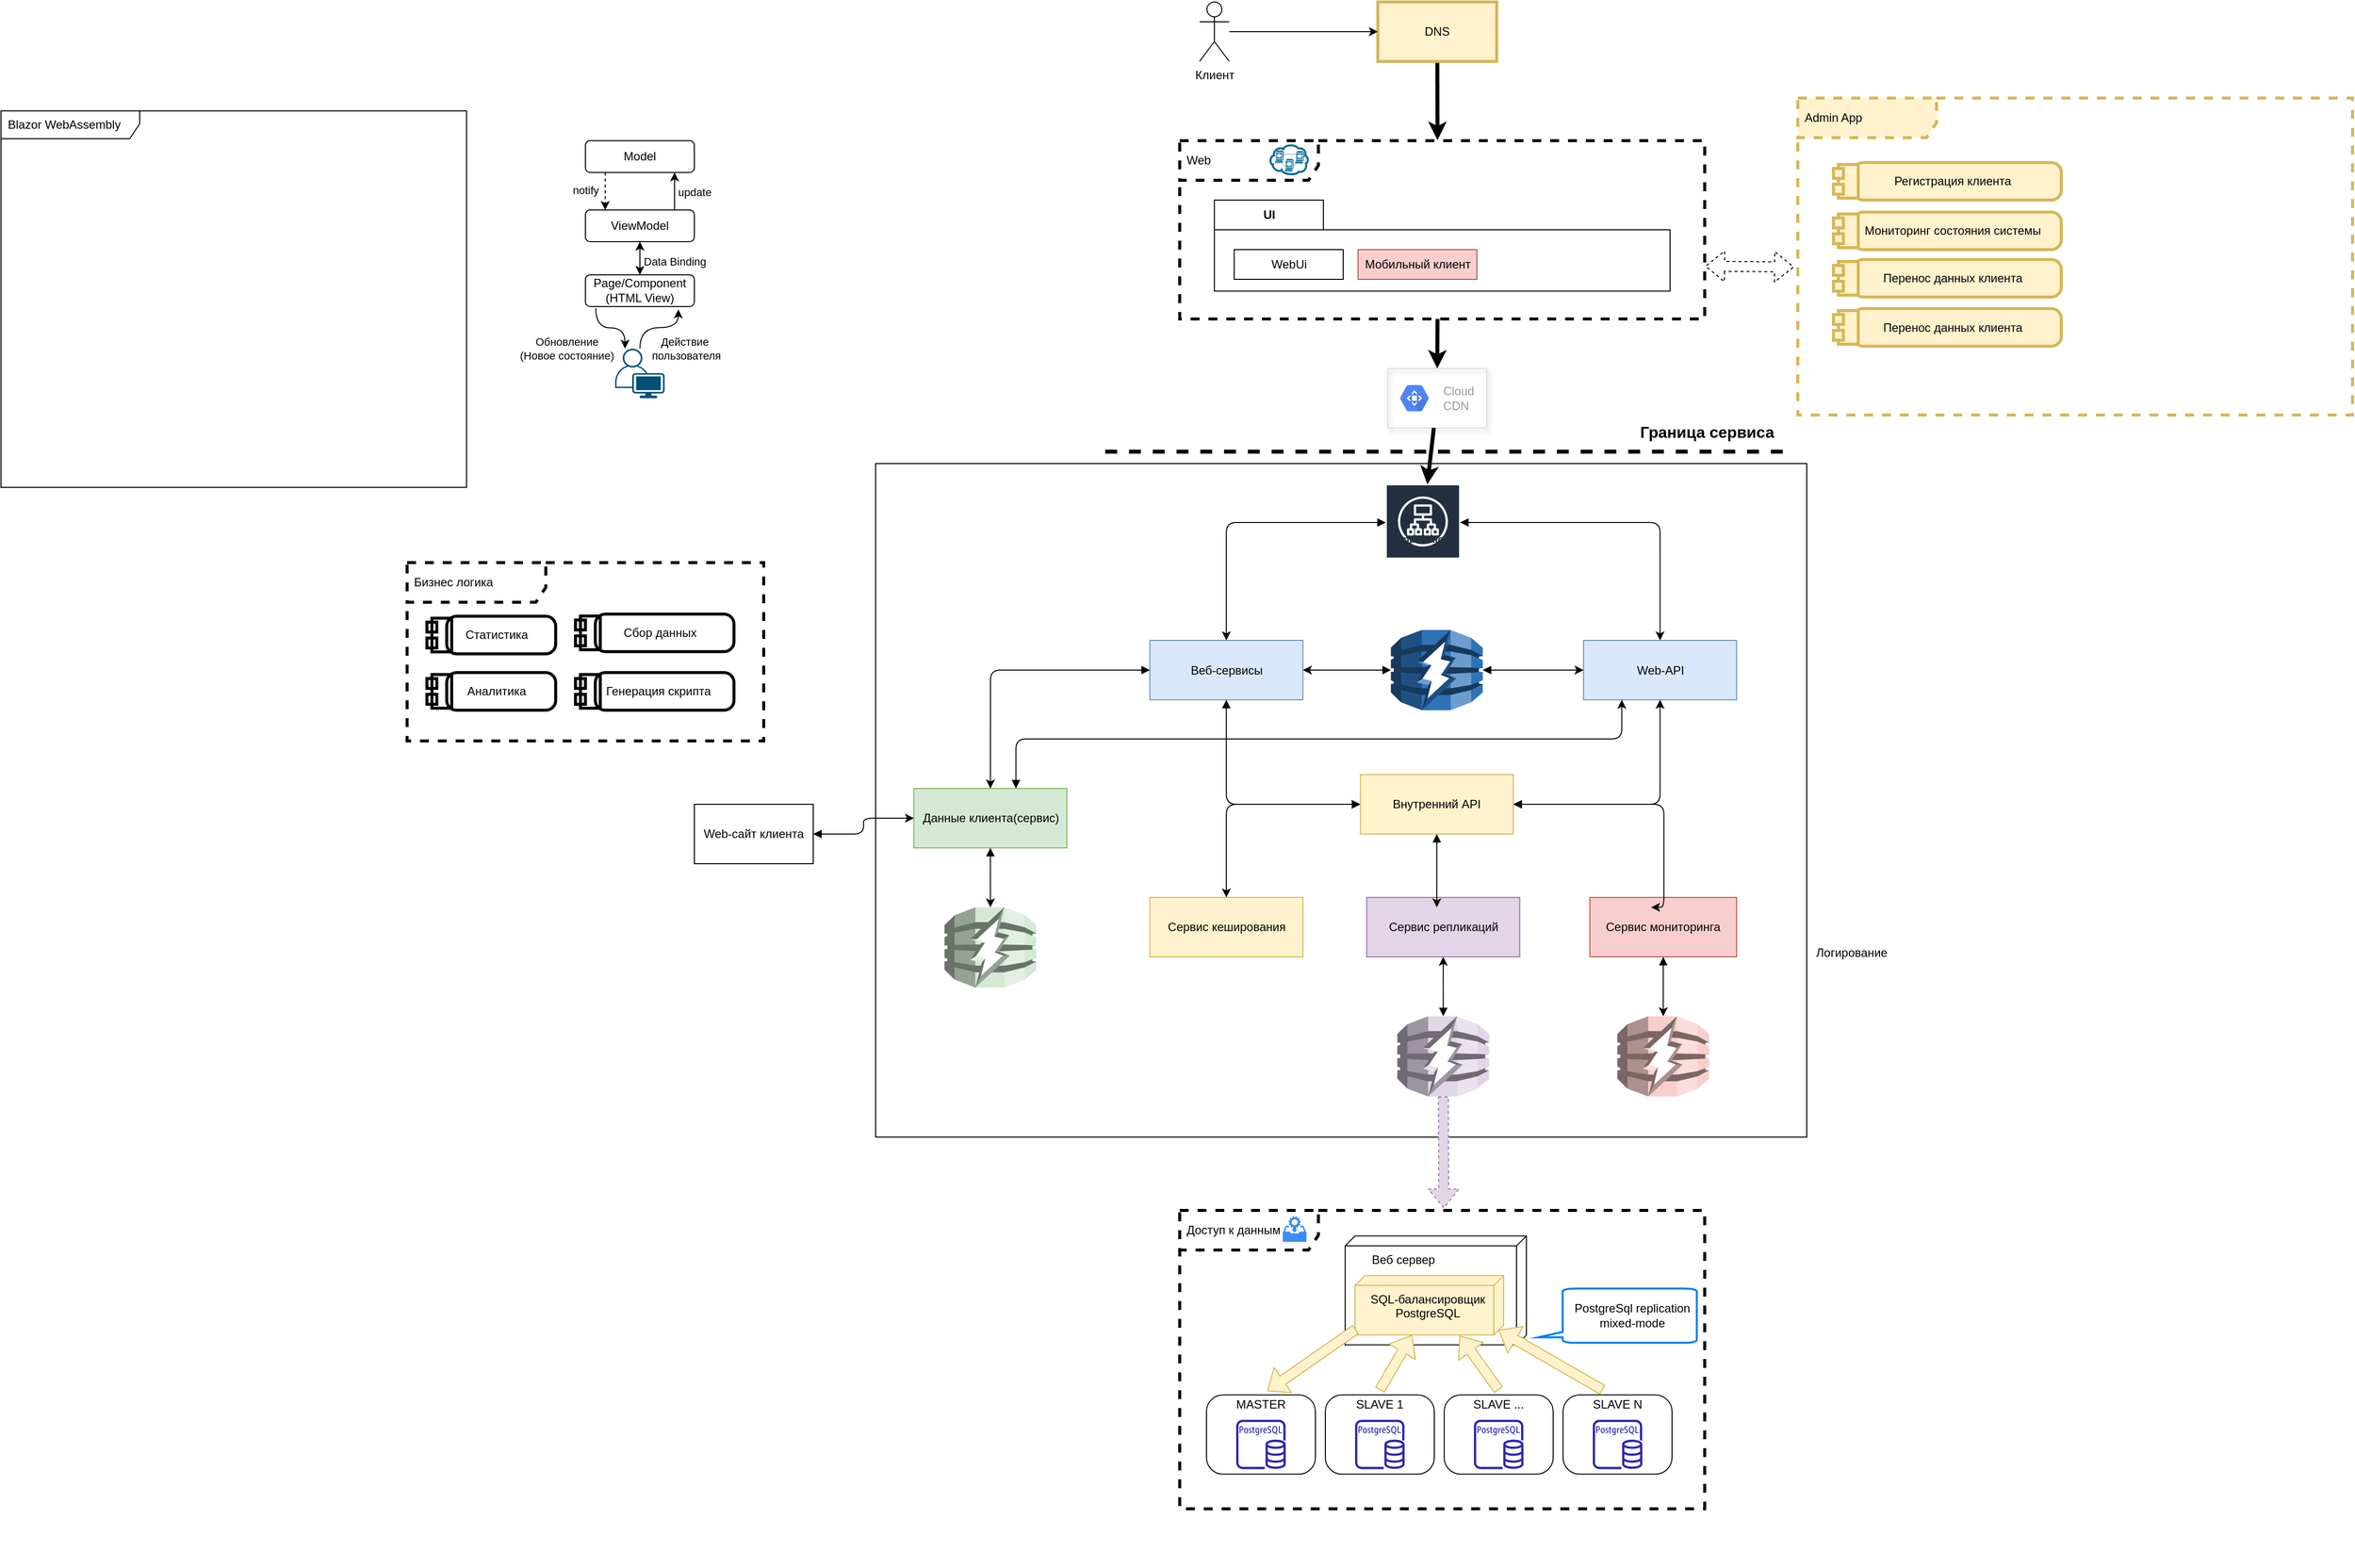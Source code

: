 <mxfile version="16.2.4" type="github">
  <diagram name="Page-1" id="b5b7bab2-c9e2-2cf4-8b2a-24fd1a2a6d21">
    <mxGraphModel dx="3271" dy="1603" grid="1" gridSize="10" guides="1" tooltips="1" connect="1" arrows="1" fold="1" page="1" pageScale="1" pageWidth="827" pageHeight="1169" background="none" math="0" shadow="0">
      <root>
        <mxCell id="0" />
        <mxCell id="1" parent="0" />
        <mxCell id="GngyZiU9fAiQqup7nZZj-29" value="" style="group" parent="1" vertex="1" connectable="0">
          <mxGeometry x="-1550" y="-584" width="530" height="260" as="geometry" />
        </mxCell>
        <mxCell id="X_eCHFwMdrclcqPWtFl_-70" value="" style="group" vertex="1" connectable="0" parent="GngyZiU9fAiQqup7nZZj-29">
          <mxGeometry width="360" height="180" as="geometry" />
        </mxCell>
        <mxCell id="GngyZiU9fAiQqup7nZZj-30" value="Бизнес логика" style="shape=umlFrame;whiteSpace=wrap;html=1;width=140;height=40;boundedLbl=1;verticalAlign=middle;align=left;spacingLeft=5;fillColor=none;dashed=1;strokeWidth=3;" parent="X_eCHFwMdrclcqPWtFl_-70" vertex="1">
          <mxGeometry width="360" height="180" as="geometry" />
        </mxCell>
        <mxCell id="GngyZiU9fAiQqup7nZZj-40" value="Аналитика" style="shape=mxgraph.uml25.actionParams;html=1;align=center;verticalAlign=top;absoluteArcSize=1;arcSize=10;dashed=0;spacingLeft=10;spacingTop=5;strokeWidth=3;fillColor=none;" parent="X_eCHFwMdrclcqPWtFl_-70" vertex="1">
          <mxGeometry x="20" y="111.042" width="130" height="37.917" as="geometry" />
        </mxCell>
        <mxCell id="GngyZiU9fAiQqup7nZZj-41" value="Сбор данных" style="shape=mxgraph.uml25.actionParams;html=1;align=center;verticalAlign=top;absoluteArcSize=1;arcSize=10;dashed=0;spacingLeft=10;spacingTop=5;strokeWidth=3;fillColor=none;" parent="X_eCHFwMdrclcqPWtFl_-70" vertex="1">
          <mxGeometry x="170.0" y="51.997" width="160" height="37.917" as="geometry" />
        </mxCell>
        <mxCell id="GngyZiU9fAiQqup7nZZj-42" value="Генерация скрипта&amp;nbsp;" style="shape=mxgraph.uml25.actionParams;html=1;align=center;verticalAlign=top;absoluteArcSize=1;arcSize=10;dashed=0;spacingLeft=10;spacingTop=5;strokeWidth=3;fillColor=none;" parent="X_eCHFwMdrclcqPWtFl_-70" vertex="1">
          <mxGeometry x="170.0" y="111.042" width="160" height="37.917" as="geometry" />
        </mxCell>
        <mxCell id="GngyZiU9fAiQqup7nZZj-43" value="" style="shape=image;html=1;verticalAlign=top;verticalLabelPosition=bottom;labelBackgroundColor=#ffffff;imageAspect=0;aspect=fixed;image=https://cdn1.iconfinder.com/data/icons/software-engineering-and-video-gaming/512/512_Function_instruction_logic_operation_meeting_Hardware_Engineering_Internet-128.png;strokeWidth=3;fillColor=none;" parent="X_eCHFwMdrclcqPWtFl_-70" vertex="1">
          <mxGeometry x="93.764" y="7" width="28.909" height="28.909" as="geometry" />
        </mxCell>
        <mxCell id="GngyZiU9fAiQqup7nZZj-39" value="Статистика" style="shape=mxgraph.uml25.actionParams;html=1;align=center;verticalAlign=top;absoluteArcSize=1;arcSize=10;dashed=0;spacingLeft=10;spacingTop=5;strokeWidth=3;fillColor=none;" parent="X_eCHFwMdrclcqPWtFl_-70" vertex="1">
          <mxGeometry x="20" y="54.167" width="130" height="37.917" as="geometry" />
        </mxCell>
        <mxCell id="GngyZiU9fAiQqup7nZZj-45" value="" style="group" parent="1" vertex="1" connectable="0">
          <mxGeometry x="-781.5" y="30" width="543" height="400" as="geometry" />
        </mxCell>
        <mxCell id="X_eCHFwMdrclcqPWtFl_-67" value="" style="group" vertex="1" connectable="0" parent="GngyZiU9fAiQqup7nZZj-45">
          <mxGeometry x="11.5" y="40" width="530" height="301.26" as="geometry" />
        </mxCell>
        <mxCell id="GngyZiU9fAiQqup7nZZj-46" value="Доступ к данным" style="shape=umlFrame;whiteSpace=wrap;html=1;width=140;height=40;boundedLbl=1;verticalAlign=middle;align=left;spacingLeft=5;fillColor=none;dashed=1;strokeWidth=3;" parent="X_eCHFwMdrclcqPWtFl_-67" vertex="1">
          <mxGeometry width="530" height="301.26" as="geometry" />
        </mxCell>
        <mxCell id="GngyZiU9fAiQqup7nZZj-52" value="" style="sketch=0;html=1;aspect=fixed;strokeColor=none;shadow=0;align=center;verticalAlign=top;fillColor=#3B8DF1;shape=mxgraph.gcp2.data_access" parent="X_eCHFwMdrclcqPWtFl_-67" vertex="1">
          <mxGeometry x="104" y="5.998" width="24" height="25.8" as="geometry" />
        </mxCell>
        <mxCell id="X_eCHFwMdrclcqPWtFl_-37" value="&amp;nbsp; &amp;nbsp; &amp;nbsp; Веб сервер" style="verticalAlign=top;align=left;shape=cube;size=10;direction=south;fontStyle=0;html=1;boundedLbl=1;spacingLeft=5;fillColor=none;" vertex="1" parent="X_eCHFwMdrclcqPWtFl_-67">
          <mxGeometry x="167" y="25.8" width="183" height="110" as="geometry" />
        </mxCell>
        <mxCell id="X_eCHFwMdrclcqPWtFl_-38" value="SQL-балансировщик&lt;br&gt;PostgreSQL" style="verticalAlign=top;align=center;shape=cube;size=10;direction=south;html=1;boundedLbl=1;spacingLeft=5;fillColor=#fff2cc;strokeColor=#d6b656;" vertex="1" parent="X_eCHFwMdrclcqPWtFl_-37">
          <mxGeometry width="150" height="60" relative="1" as="geometry">
            <mxPoint x="10" y="40" as="offset" />
          </mxGeometry>
        </mxCell>
        <mxCell id="X_eCHFwMdrclcqPWtFl_-43" value="" style="group" vertex="1" connectable="0" parent="X_eCHFwMdrclcqPWtFl_-67">
          <mxGeometry x="27" y="181.26" width="110" height="85" as="geometry" />
        </mxCell>
        <mxCell id="X_eCHFwMdrclcqPWtFl_-40" value="" style="sketch=0;outlineConnect=0;fontColor=#232F3E;gradientColor=none;fillColor=#2E27AD;strokeColor=none;dashed=0;verticalLabelPosition=bottom;verticalAlign=top;align=center;html=1;fontSize=12;fontStyle=0;aspect=fixed;pointerEvents=1;shape=mxgraph.aws4.rds_postgresql_instance;" vertex="1" parent="X_eCHFwMdrclcqPWtFl_-43">
          <mxGeometry x="30" y="30" width="50" height="50" as="geometry" />
        </mxCell>
        <mxCell id="X_eCHFwMdrclcqPWtFl_-41" value="" style="rounded=1;whiteSpace=wrap;html=1;fillColor=none;perimeterSpacing=4;arcSize=21;align=center;" vertex="1" parent="X_eCHFwMdrclcqPWtFl_-43">
          <mxGeometry y="5" width="110" height="80" as="geometry" />
        </mxCell>
        <mxCell id="X_eCHFwMdrclcqPWtFl_-42" value="MASTER" style="text;html=1;strokeColor=none;fillColor=none;align=center;verticalAlign=middle;whiteSpace=wrap;rounded=0;" vertex="1" parent="X_eCHFwMdrclcqPWtFl_-43">
          <mxGeometry x="25" width="60" height="30" as="geometry" />
        </mxCell>
        <mxCell id="X_eCHFwMdrclcqPWtFl_-44" value="" style="group" vertex="1" connectable="0" parent="X_eCHFwMdrclcqPWtFl_-67">
          <mxGeometry x="147" y="181.26" width="110" height="85" as="geometry" />
        </mxCell>
        <mxCell id="X_eCHFwMdrclcqPWtFl_-45" value="" style="sketch=0;outlineConnect=0;fontColor=#232F3E;gradientColor=none;fillColor=#2E27AD;strokeColor=none;dashed=0;verticalLabelPosition=bottom;verticalAlign=top;align=center;html=1;fontSize=12;fontStyle=0;aspect=fixed;pointerEvents=1;shape=mxgraph.aws4.rds_postgresql_instance;" vertex="1" parent="X_eCHFwMdrclcqPWtFl_-44">
          <mxGeometry x="30" y="30" width="50" height="50" as="geometry" />
        </mxCell>
        <mxCell id="X_eCHFwMdrclcqPWtFl_-46" value="" style="rounded=1;whiteSpace=wrap;html=1;fillColor=none;perimeterSpacing=4;arcSize=21;align=center;" vertex="1" parent="X_eCHFwMdrclcqPWtFl_-44">
          <mxGeometry y="5" width="110" height="80" as="geometry" />
        </mxCell>
        <mxCell id="X_eCHFwMdrclcqPWtFl_-47" value="SLAVE 1" style="text;html=1;strokeColor=none;fillColor=none;align=center;verticalAlign=middle;whiteSpace=wrap;rounded=0;" vertex="1" parent="X_eCHFwMdrclcqPWtFl_-44">
          <mxGeometry x="25" width="60" height="30" as="geometry" />
        </mxCell>
        <mxCell id="X_eCHFwMdrclcqPWtFl_-48" value="" style="group" vertex="1" connectable="0" parent="X_eCHFwMdrclcqPWtFl_-67">
          <mxGeometry x="267" y="181.26" width="110" height="85" as="geometry" />
        </mxCell>
        <mxCell id="X_eCHFwMdrclcqPWtFl_-49" value="" style="sketch=0;outlineConnect=0;fontColor=#232F3E;gradientColor=none;fillColor=#2E27AD;strokeColor=none;dashed=0;verticalLabelPosition=bottom;verticalAlign=top;align=center;html=1;fontSize=12;fontStyle=0;aspect=fixed;pointerEvents=1;shape=mxgraph.aws4.rds_postgresql_instance;" vertex="1" parent="X_eCHFwMdrclcqPWtFl_-48">
          <mxGeometry x="30" y="30" width="50" height="50" as="geometry" />
        </mxCell>
        <mxCell id="X_eCHFwMdrclcqPWtFl_-50" value="" style="rounded=1;whiteSpace=wrap;html=1;fillColor=none;perimeterSpacing=4;arcSize=21;align=center;" vertex="1" parent="X_eCHFwMdrclcqPWtFl_-48">
          <mxGeometry y="5" width="110" height="80" as="geometry" />
        </mxCell>
        <mxCell id="X_eCHFwMdrclcqPWtFl_-51" value="SLAVE ..." style="text;html=1;strokeColor=none;fillColor=none;align=center;verticalAlign=middle;whiteSpace=wrap;rounded=0;" vertex="1" parent="X_eCHFwMdrclcqPWtFl_-48">
          <mxGeometry x="25" width="60" height="30" as="geometry" />
        </mxCell>
        <mxCell id="X_eCHFwMdrclcqPWtFl_-52" value="" style="group" vertex="1" connectable="0" parent="X_eCHFwMdrclcqPWtFl_-67">
          <mxGeometry x="387" y="181.26" width="110" height="85" as="geometry" />
        </mxCell>
        <mxCell id="X_eCHFwMdrclcqPWtFl_-53" value="" style="sketch=0;outlineConnect=0;fontColor=#232F3E;gradientColor=none;fillColor=#2E27AD;strokeColor=none;dashed=0;verticalLabelPosition=bottom;verticalAlign=top;align=center;html=1;fontSize=12;fontStyle=0;aspect=fixed;pointerEvents=1;shape=mxgraph.aws4.rds_postgresql_instance;" vertex="1" parent="X_eCHFwMdrclcqPWtFl_-52">
          <mxGeometry x="30" y="30" width="50" height="50" as="geometry" />
        </mxCell>
        <mxCell id="X_eCHFwMdrclcqPWtFl_-54" value="" style="rounded=1;whiteSpace=wrap;html=1;fillColor=none;perimeterSpacing=4;arcSize=21;align=center;" vertex="1" parent="X_eCHFwMdrclcqPWtFl_-52">
          <mxGeometry y="5" width="110" height="80" as="geometry" />
        </mxCell>
        <mxCell id="X_eCHFwMdrclcqPWtFl_-55" value="SLAVE N" style="text;html=1;strokeColor=none;fillColor=none;align=center;verticalAlign=middle;whiteSpace=wrap;rounded=0;" vertex="1" parent="X_eCHFwMdrclcqPWtFl_-52">
          <mxGeometry x="25" width="60" height="30" as="geometry" />
        </mxCell>
        <mxCell id="X_eCHFwMdrclcqPWtFl_-57" value="" style="shape=flexArrow;endArrow=classic;html=1;rounded=1;exitX=0.5;exitY=0;exitDx=0;exitDy=0;fillColor=#fff2cc;strokeColor=#d6b656;" edge="1" parent="X_eCHFwMdrclcqPWtFl_-67" source="X_eCHFwMdrclcqPWtFl_-47" target="X_eCHFwMdrclcqPWtFl_-38">
          <mxGeometry width="50" height="50" relative="1" as="geometry">
            <mxPoint x="177" y="391.26" as="sourcePoint" />
            <mxPoint x="227" y="341.26" as="targetPoint" />
          </mxGeometry>
        </mxCell>
        <mxCell id="X_eCHFwMdrclcqPWtFl_-62" value="" style="shape=flexArrow;endArrow=classic;html=1;rounded=1;entryX=1.011;entryY=0.296;entryDx=0;entryDy=0;entryPerimeter=0;exitX=0.5;exitY=0;exitDx=0;exitDy=0;fillColor=#fff2cc;strokeColor=#d6b656;" edge="1" parent="X_eCHFwMdrclcqPWtFl_-67" source="X_eCHFwMdrclcqPWtFl_-51" target="X_eCHFwMdrclcqPWtFl_-38">
          <mxGeometry width="50" height="50" relative="1" as="geometry">
            <mxPoint x="287" y="201.26" as="sourcePoint" />
            <mxPoint x="337" y="151.26" as="targetPoint" />
          </mxGeometry>
        </mxCell>
        <mxCell id="X_eCHFwMdrclcqPWtFl_-63" value="" style="shape=flexArrow;endArrow=classic;html=1;rounded=1;entryX=0;entryY=0;entryDx=55;entryDy=5;entryPerimeter=0;exitX=0.25;exitY=0;exitDx=0;exitDy=0;fillColor=#fff2cc;strokeColor=#d6b656;" edge="1" parent="X_eCHFwMdrclcqPWtFl_-67" source="X_eCHFwMdrclcqPWtFl_-55" target="X_eCHFwMdrclcqPWtFl_-38">
          <mxGeometry width="50" height="50" relative="1" as="geometry">
            <mxPoint x="387" y="181.26" as="sourcePoint" />
            <mxPoint x="437" y="131.26" as="targetPoint" />
          </mxGeometry>
        </mxCell>
        <mxCell id="X_eCHFwMdrclcqPWtFl_-64" value="" style="shape=flexArrow;endArrow=classic;html=1;rounded=1;entryX=0.603;entryY=0.04;entryDx=0;entryDy=0;entryPerimeter=0;exitX=0.904;exitY=0.995;exitDx=0;exitDy=0;exitPerimeter=0;fillColor=#fff2cc;strokeColor=#d6b656;" edge="1" parent="X_eCHFwMdrclcqPWtFl_-67" source="X_eCHFwMdrclcqPWtFl_-38" target="X_eCHFwMdrclcqPWtFl_-42">
          <mxGeometry width="50" height="50" relative="1" as="geometry">
            <mxPoint x="87" y="151.26" as="sourcePoint" />
            <mxPoint x="137" y="101.26" as="targetPoint" />
          </mxGeometry>
        </mxCell>
        <mxCell id="X_eCHFwMdrclcqPWtFl_-65" value="" style="html=1;verticalLabelPosition=bottom;align=center;labelBackgroundColor=#ffffff;verticalAlign=top;strokeWidth=2;strokeColor=#0080F0;shadow=0;dashed=0;shape=mxgraph.ios7.icons.message;rounded=1;fillColor=none;direction=south;" vertex="1" parent="X_eCHFwMdrclcqPWtFl_-67">
          <mxGeometry x="362" y="78.89" width="160" height="54.75" as="geometry" />
        </mxCell>
        <mxCell id="X_eCHFwMdrclcqPWtFl_-66" value="PostgreSql replication mixed-mode" style="text;html=1;strokeColor=none;fillColor=none;align=center;verticalAlign=middle;whiteSpace=wrap;rounded=0;" vertex="1" parent="X_eCHFwMdrclcqPWtFl_-67">
          <mxGeometry x="392" y="91.27" width="130" height="30" as="geometry" />
        </mxCell>
        <mxCell id="GngyZiU9fAiQqup7nZZj-77" value="Web" style="shape=umlFrame;whiteSpace=wrap;html=1;width=140;height=40;boundedLbl=1;verticalAlign=middle;align=left;spacingLeft=5;fillColor=none;dashed=1;strokeWidth=3;" parent="1" vertex="1">
          <mxGeometry x="-770" y="-1010" width="530" height="180" as="geometry" />
        </mxCell>
        <mxCell id="GngyZiU9fAiQqup7nZZj-78" value="" style="shape=mxgraph.cisco.storage.web_cluster;html=1;pointerEvents=1;dashed=0;fillColor=#036897;strokeColor=#ffffff;strokeWidth=2;verticalLabelPosition=bottom;verticalAlign=top;align=center;outlineConnect=0;" parent="1" vertex="1">
          <mxGeometry x="-680" y="-1006.62" width="40" height="30.63" as="geometry" />
        </mxCell>
        <mxCell id="GngyZiU9fAiQqup7nZZj-79" value="UI" style="shape=folder;fontStyle=1;tabWidth=110;tabHeight=30;tabPosition=left;html=1;boundedLbl=1;labelInHeader=1;container=1;collapsible=0;recursiveResize=0;" parent="1" vertex="1">
          <mxGeometry x="-735" y="-950" width="460" height="91.87" as="geometry" />
        </mxCell>
        <mxCell id="GngyZiU9fAiQqup7nZZj-80" value="WebUi" style="html=1;" parent="GngyZiU9fAiQqup7nZZj-79" vertex="1">
          <mxGeometry width="110" height="30" relative="1" as="geometry">
            <mxPoint x="20" y="50" as="offset" />
          </mxGeometry>
        </mxCell>
        <mxCell id="GngyZiU9fAiQqup7nZZj-81" value="Мобильный клиент" style="html=1;fillColor=#f8cecc;strokeColor=#b85450;" parent="1" vertex="1">
          <mxGeometry x="-590" y="-900" width="120" height="30" as="geometry" />
        </mxCell>
        <mxCell id="GngyZiU9fAiQqup7nZZj-82" style="edgeStyle=none;rounded=0;orthogonalLoop=1;jettySize=auto;html=1;entryX=0.491;entryY=-0.003;entryDx=0;entryDy=0;entryPerimeter=0;strokeWidth=4;" parent="1" source="GngyZiU9fAiQqup7nZZj-83" target="GngyZiU9fAiQqup7nZZj-77" edge="1">
          <mxGeometry relative="1" as="geometry" />
        </mxCell>
        <mxCell id="GngyZiU9fAiQqup7nZZj-83" value="DNS" style="rounded=0;whiteSpace=wrap;html=1;strokeWidth=3;fillColor=#fff2cc;strokeColor=#d6b656;" parent="1" vertex="1">
          <mxGeometry x="-570" y="-1150" width="120" height="60" as="geometry" />
        </mxCell>
        <mxCell id="GngyZiU9fAiQqup7nZZj-85" value="" style="strokeColor=#dddddd;shadow=1;strokeWidth=1;rounded=1;absoluteArcSize=1;arcSize=2;fillColor=none;" parent="1" vertex="1">
          <mxGeometry x="-560" y="-780" width="100" height="60" as="geometry" />
        </mxCell>
        <mxCell id="GngyZiU9fAiQqup7nZZj-86" value="Cloud &#xa;CDN" style="sketch=0;dashed=0;connectable=0;html=1;fillColor=#5184F3;strokeColor=none;shape=mxgraph.gcp2.hexIcon;prIcon=cloud_cdn;part=1;labelPosition=right;verticalLabelPosition=middle;align=left;verticalAlign=middle;spacingLeft=5;fontColor=#999999;fontSize=12;" parent="GngyZiU9fAiQqup7nZZj-85" vertex="1">
          <mxGeometry y="0.5" width="44" height="39" relative="1" as="geometry">
            <mxPoint x="5" y="-19.5" as="offset" />
          </mxGeometry>
        </mxCell>
        <mxCell id="GngyZiU9fAiQqup7nZZj-87" style="edgeStyle=none;rounded=0;orthogonalLoop=1;jettySize=auto;html=1;entryX=0.5;entryY=0;entryDx=0;entryDy=0;strokeWidth=4;exitX=0.491;exitY=1;exitDx=0;exitDy=0;exitPerimeter=0;" parent="1" source="GngyZiU9fAiQqup7nZZj-77" target="GngyZiU9fAiQqup7nZZj-85" edge="1">
          <mxGeometry relative="1" as="geometry">
            <mxPoint x="-510" y="-680" as="sourcePoint" />
          </mxGeometry>
        </mxCell>
        <mxCell id="X_eCHFwMdrclcqPWtFl_-2" style="edgeStyle=orthogonalEdgeStyle;rounded=0;orthogonalLoop=1;jettySize=auto;html=1;" edge="1" parent="1" source="X_eCHFwMdrclcqPWtFl_-1" target="GngyZiU9fAiQqup7nZZj-83">
          <mxGeometry relative="1" as="geometry" />
        </mxCell>
        <mxCell id="X_eCHFwMdrclcqPWtFl_-1" value="Клиент" style="shape=umlActor;verticalLabelPosition=bottom;verticalAlign=top;html=1;outlineConnect=0;" vertex="1" parent="1">
          <mxGeometry x="-750" y="-1150" width="30" height="60" as="geometry" />
        </mxCell>
        <mxCell id="X_eCHFwMdrclcqPWtFl_-36" value="" style="group" vertex="1" connectable="0" parent="1">
          <mxGeometry x="-1077" y="-696" width="940" height="696" as="geometry" />
        </mxCell>
        <mxCell id="X_eCHFwMdrclcqPWtFl_-35" value="" style="rounded=0;whiteSpace=wrap;html=1;fillColor=none;" vertex="1" parent="X_eCHFwMdrclcqPWtFl_-36">
          <mxGeometry y="12" width="940.0" height="680" as="geometry" />
        </mxCell>
        <mxCell id="GngyZiU9fAiQqup7nZZj-88" value="&lt;br&gt;&lt;br&gt;&lt;br&gt;&lt;br&gt;&lt;br&gt;Application Load Balancer" style="sketch=0;outlineConnect=0;fontColor=#232F3E;gradientColor=none;strokeColor=#ffffff;fillColor=#232F3E;dashed=0;verticalLabelPosition=middle;verticalAlign=bottom;align=center;html=1;whiteSpace=wrap;fontSize=10;fontStyle=1;spacing=3;shape=mxgraph.aws4.productIcon;prIcon=mxgraph.aws4.application_load_balancer;" parent="X_eCHFwMdrclcqPWtFl_-36" vertex="1">
          <mxGeometry x="515.07" y="33" width="74.93" height="77" as="geometry" />
        </mxCell>
        <mxCell id="GngyZiU9fAiQqup7nZZj-89" value="" style="endArrow=none;dashed=1;html=1;rounded=0;strokeWidth=4;" parent="X_eCHFwMdrclcqPWtFl_-36" edge="1">
          <mxGeometry width="50" height="50" relative="1" as="geometry">
            <mxPoint x="231.781" as="sourcePoint" />
            <mxPoint x="927.123" as="targetPoint" />
          </mxGeometry>
        </mxCell>
        <mxCell id="GngyZiU9fAiQqup7nZZj-90" value="Граница сервиса" style="edgeLabel;html=1;align=center;verticalAlign=middle;resizable=0;points=[];fontSize=16;fontStyle=1" parent="GngyZiU9fAiQqup7nZZj-89" vertex="1" connectable="0">
          <mxGeometry x="0.63" y="-2" relative="1" as="geometry">
            <mxPoint x="40" y="-22" as="offset" />
          </mxGeometry>
        </mxCell>
        <mxCell id="X_eCHFwMdrclcqPWtFl_-5" value="" style="outlineConnect=0;dashed=0;verticalLabelPosition=bottom;verticalAlign=top;align=center;html=1;shape=mxgraph.aws3.db_accelerator;fillColor=#2E73B8;gradientColor=none;" vertex="1" parent="X_eCHFwMdrclcqPWtFl_-36">
          <mxGeometry x="520.219" y="180" width="92.712" height="81" as="geometry" />
        </mxCell>
        <mxCell id="X_eCHFwMdrclcqPWtFl_-6" value="Веб-сервисы" style="rounded=0;whiteSpace=wrap;html=1;fillColor=#dae8fc;strokeColor=#6c8ebf;" vertex="1" parent="X_eCHFwMdrclcqPWtFl_-36">
          <mxGeometry x="276.849" y="190.5" width="154.521" height="60" as="geometry" />
        </mxCell>
        <mxCell id="X_eCHFwMdrclcqPWtFl_-11" style="edgeStyle=orthogonalEdgeStyle;rounded=1;orthogonalLoop=1;jettySize=auto;html=1;startArrow=block;startFill=1;" edge="1" parent="X_eCHFwMdrclcqPWtFl_-36" source="GngyZiU9fAiQqup7nZZj-88" target="X_eCHFwMdrclcqPWtFl_-6">
          <mxGeometry relative="1" as="geometry" />
        </mxCell>
        <mxCell id="X_eCHFwMdrclcqPWtFl_-8" style="edgeStyle=orthogonalEdgeStyle;orthogonalLoop=1;jettySize=auto;html=1;rounded=1;startArrow=block;startFill=1;" edge="1" parent="X_eCHFwMdrclcqPWtFl_-36" source="X_eCHFwMdrclcqPWtFl_-5" target="X_eCHFwMdrclcqPWtFl_-6">
          <mxGeometry relative="1" as="geometry" />
        </mxCell>
        <mxCell id="X_eCHFwMdrclcqPWtFl_-7" value="Web-API" style="rounded=0;whiteSpace=wrap;html=1;fillColor=#dae8fc;strokeColor=#6c8ebf;" vertex="1" parent="X_eCHFwMdrclcqPWtFl_-36">
          <mxGeometry x="714.658" y="190.5" width="154.521" height="60" as="geometry" />
        </mxCell>
        <mxCell id="X_eCHFwMdrclcqPWtFl_-12" style="edgeStyle=orthogonalEdgeStyle;rounded=1;orthogonalLoop=1;jettySize=auto;html=1;entryX=0.5;entryY=0;entryDx=0;entryDy=0;startArrow=block;startFill=1;" edge="1" parent="X_eCHFwMdrclcqPWtFl_-36" source="GngyZiU9fAiQqup7nZZj-88" target="X_eCHFwMdrclcqPWtFl_-7">
          <mxGeometry relative="1" as="geometry" />
        </mxCell>
        <mxCell id="X_eCHFwMdrclcqPWtFl_-10" style="edgeStyle=orthogonalEdgeStyle;rounded=1;orthogonalLoop=1;jettySize=auto;html=1;startArrow=block;startFill=1;" edge="1" parent="X_eCHFwMdrclcqPWtFl_-36" source="X_eCHFwMdrclcqPWtFl_-5" target="X_eCHFwMdrclcqPWtFl_-7">
          <mxGeometry relative="1" as="geometry" />
        </mxCell>
        <mxCell id="X_eCHFwMdrclcqPWtFl_-15" style="edgeStyle=orthogonalEdgeStyle;rounded=1;orthogonalLoop=1;jettySize=auto;html=1;entryX=0.5;entryY=1;entryDx=0;entryDy=0;startArrow=block;startFill=1;" edge="1" parent="X_eCHFwMdrclcqPWtFl_-36" source="X_eCHFwMdrclcqPWtFl_-13" target="X_eCHFwMdrclcqPWtFl_-7">
          <mxGeometry relative="1" as="geometry" />
        </mxCell>
        <mxCell id="X_eCHFwMdrclcqPWtFl_-13" value="Внутренний API" style="rounded=0;whiteSpace=wrap;html=1;fillColor=#fff2cc;strokeColor=#d6b656;" vertex="1" parent="X_eCHFwMdrclcqPWtFl_-36">
          <mxGeometry x="489.315" y="326" width="154.521" height="60" as="geometry" />
        </mxCell>
        <mxCell id="X_eCHFwMdrclcqPWtFl_-14" style="edgeStyle=orthogonalEdgeStyle;rounded=1;orthogonalLoop=1;jettySize=auto;html=1;entryX=0;entryY=0.5;entryDx=0;entryDy=0;startArrow=block;startFill=1;" edge="1" parent="X_eCHFwMdrclcqPWtFl_-36" source="X_eCHFwMdrclcqPWtFl_-6" target="X_eCHFwMdrclcqPWtFl_-13">
          <mxGeometry relative="1" as="geometry">
            <Array as="points">
              <mxPoint x="354.11" y="356" />
            </Array>
          </mxGeometry>
        </mxCell>
        <mxCell id="X_eCHFwMdrclcqPWtFl_-16" value="Сервис мониторинга" style="rounded=0;whiteSpace=wrap;html=1;fillColor=#f8cecc;strokeColor=#b85450;" vertex="1" parent="X_eCHFwMdrclcqPWtFl_-36">
          <mxGeometry x="721.096" y="450" width="148.082" height="60" as="geometry" />
        </mxCell>
        <mxCell id="X_eCHFwMdrclcqPWtFl_-17" style="edgeStyle=orthogonalEdgeStyle;rounded=1;orthogonalLoop=1;jettySize=auto;html=1;entryX=0.417;entryY=0.167;entryDx=0;entryDy=0;entryPerimeter=0;startArrow=block;startFill=1;" edge="1" parent="X_eCHFwMdrclcqPWtFl_-36" source="X_eCHFwMdrclcqPWtFl_-13" target="X_eCHFwMdrclcqPWtFl_-16">
          <mxGeometry relative="1" as="geometry">
            <Array as="points">
              <mxPoint x="795.781" y="356" />
              <mxPoint x="795.781" y="460" />
            </Array>
          </mxGeometry>
        </mxCell>
        <mxCell id="X_eCHFwMdrclcqPWtFl_-18" value="" style="outlineConnect=0;dashed=0;verticalLabelPosition=bottom;verticalAlign=top;align=center;html=1;shape=mxgraph.aws3.db_accelerator;fillColor=#f8cecc;strokeColor=#b85450;" vertex="1" parent="X_eCHFwMdrclcqPWtFl_-36">
          <mxGeometry x="748.781" y="570" width="92.712" height="81" as="geometry" />
        </mxCell>
        <mxCell id="X_eCHFwMdrclcqPWtFl_-19" style="edgeStyle=orthogonalEdgeStyle;rounded=1;orthogonalLoop=1;jettySize=auto;html=1;entryX=0.5;entryY=0;entryDx=0;entryDy=0;entryPerimeter=0;startArrow=block;startFill=1;" edge="1" parent="X_eCHFwMdrclcqPWtFl_-36" source="X_eCHFwMdrclcqPWtFl_-16" target="X_eCHFwMdrclcqPWtFl_-18">
          <mxGeometry relative="1" as="geometry" />
        </mxCell>
        <mxCell id="X_eCHFwMdrclcqPWtFl_-20" value="Сервис кеширования" style="rounded=0;whiteSpace=wrap;html=1;fillColor=#fff2cc;strokeColor=#d6b656;" vertex="1" parent="X_eCHFwMdrclcqPWtFl_-36">
          <mxGeometry x="276.849" y="450" width="154.521" height="60" as="geometry" />
        </mxCell>
        <mxCell id="X_eCHFwMdrclcqPWtFl_-21" style="edgeStyle=orthogonalEdgeStyle;rounded=1;orthogonalLoop=1;jettySize=auto;html=1;startArrow=block;startFill=1;" edge="1" parent="X_eCHFwMdrclcqPWtFl_-36" source="X_eCHFwMdrclcqPWtFl_-13" target="X_eCHFwMdrclcqPWtFl_-20">
          <mxGeometry relative="1" as="geometry" />
        </mxCell>
        <mxCell id="X_eCHFwMdrclcqPWtFl_-22" value="Сервис репликаций" style="rounded=0;whiteSpace=wrap;html=1;fillColor=#e1d5e7;strokeColor=#9673a6;" vertex="1" parent="X_eCHFwMdrclcqPWtFl_-36">
          <mxGeometry x="495.753" y="450" width="154.521" height="60" as="geometry" />
        </mxCell>
        <mxCell id="X_eCHFwMdrclcqPWtFl_-28" style="edgeStyle=orthogonalEdgeStyle;rounded=1;orthogonalLoop=1;jettySize=auto;html=1;entryX=0.458;entryY=0.167;entryDx=0;entryDy=0;entryPerimeter=0;startArrow=block;startFill=1;" edge="1" parent="X_eCHFwMdrclcqPWtFl_-36" source="X_eCHFwMdrclcqPWtFl_-13" target="X_eCHFwMdrclcqPWtFl_-22">
          <mxGeometry relative="1" as="geometry" />
        </mxCell>
        <mxCell id="X_eCHFwMdrclcqPWtFl_-25" style="edgeStyle=orthogonalEdgeStyle;rounded=1;orthogonalLoop=1;jettySize=auto;html=1;startArrow=block;startFill=1;entryX=0.25;entryY=1;entryDx=0;entryDy=0;" edge="1" parent="X_eCHFwMdrclcqPWtFl_-36" source="X_eCHFwMdrclcqPWtFl_-23" target="X_eCHFwMdrclcqPWtFl_-7">
          <mxGeometry relative="1" as="geometry">
            <mxPoint x="785.479" y="260" as="targetPoint" />
            <Array as="points">
              <mxPoint x="141.644" y="290" />
              <mxPoint x="753.288" y="290" />
            </Array>
          </mxGeometry>
        </mxCell>
        <mxCell id="X_eCHFwMdrclcqPWtFl_-23" value="Данные клиента(сервис)" style="rounded=0;whiteSpace=wrap;html=1;fillColor=#d5e8d4;strokeColor=#82b366;" vertex="1" parent="X_eCHFwMdrclcqPWtFl_-36">
          <mxGeometry x="38.63" y="340" width="154.521" height="60" as="geometry" />
        </mxCell>
        <mxCell id="X_eCHFwMdrclcqPWtFl_-24" style="edgeStyle=orthogonalEdgeStyle;rounded=1;orthogonalLoop=1;jettySize=auto;html=1;entryX=0.5;entryY=0;entryDx=0;entryDy=0;startArrow=block;startFill=1;" edge="1" parent="X_eCHFwMdrclcqPWtFl_-36" source="X_eCHFwMdrclcqPWtFl_-6" target="X_eCHFwMdrclcqPWtFl_-23">
          <mxGeometry relative="1" as="geometry" />
        </mxCell>
        <mxCell id="X_eCHFwMdrclcqPWtFl_-26" value="" style="outlineConnect=0;dashed=0;verticalLabelPosition=bottom;verticalAlign=top;align=center;html=1;shape=mxgraph.aws3.db_accelerator;fillColor=#d5e8d4;strokeColor=#82b366;" vertex="1" parent="X_eCHFwMdrclcqPWtFl_-36">
          <mxGeometry x="69.534" y="460" width="92.712" height="81" as="geometry" />
        </mxCell>
        <mxCell id="X_eCHFwMdrclcqPWtFl_-27" style="edgeStyle=orthogonalEdgeStyle;rounded=1;orthogonalLoop=1;jettySize=auto;html=1;entryX=0.5;entryY=0;entryDx=0;entryDy=0;entryPerimeter=0;startArrow=block;startFill=1;" edge="1" parent="X_eCHFwMdrclcqPWtFl_-36" source="X_eCHFwMdrclcqPWtFl_-23" target="X_eCHFwMdrclcqPWtFl_-26">
          <mxGeometry relative="1" as="geometry" />
        </mxCell>
        <mxCell id="X_eCHFwMdrclcqPWtFl_-31" style="edgeStyle=orthogonalEdgeStyle;rounded=1;orthogonalLoop=1;jettySize=auto;html=1;entryX=0.5;entryY=1;entryDx=0;entryDy=0;startArrow=block;startFill=1;" edge="1" parent="X_eCHFwMdrclcqPWtFl_-36" source="X_eCHFwMdrclcqPWtFl_-29" target="X_eCHFwMdrclcqPWtFl_-22">
          <mxGeometry relative="1" as="geometry" />
        </mxCell>
        <mxCell id="X_eCHFwMdrclcqPWtFl_-29" value="" style="outlineConnect=0;dashed=0;verticalLabelPosition=bottom;verticalAlign=top;align=center;html=1;shape=mxgraph.aws3.db_accelerator;fillColor=#e1d5e7;strokeColor=#9673a6;" vertex="1" parent="X_eCHFwMdrclcqPWtFl_-36">
          <mxGeometry x="526.658" y="570" width="92.712" height="81" as="geometry" />
        </mxCell>
        <mxCell id="GngyZiU9fAiQqup7nZZj-84" style="edgeStyle=none;rounded=0;orthogonalLoop=1;jettySize=auto;html=1;fontSize=16;strokeWidth=4;" parent="1" source="GngyZiU9fAiQqup7nZZj-85" target="GngyZiU9fAiQqup7nZZj-88" edge="1">
          <mxGeometry relative="1" as="geometry" />
        </mxCell>
        <mxCell id="X_eCHFwMdrclcqPWtFl_-69" value="" style="endArrow=classic;html=1;rounded=1;entryX=0.503;entryY=-0.007;entryDx=0;entryDy=0;entryPerimeter=0;shape=flexArrow;dashed=1;fillColor=#e1d5e7;strokeColor=#9673a6;" edge="1" parent="1" source="X_eCHFwMdrclcqPWtFl_-29" target="GngyZiU9fAiQqup7nZZj-46">
          <mxGeometry width="50" height="50" relative="1" as="geometry">
            <mxPoint x="-520" y="50" as="sourcePoint" />
            <mxPoint x="-470" as="targetPoint" />
          </mxGeometry>
        </mxCell>
        <mxCell id="X_eCHFwMdrclcqPWtFl_-87" value="Admin App" style="shape=umlFrame;whiteSpace=wrap;html=1;width=140;height=40;boundedLbl=1;verticalAlign=middle;align=left;spacingLeft=5;fillColor=#fff2cc;dashed=1;strokeWidth=3;strokeColor=#d6b656;" vertex="1" parent="1">
          <mxGeometry x="-146" y="-1053" width="560" height="320" as="geometry" />
        </mxCell>
        <mxCell id="X_eCHFwMdrclcqPWtFl_-88" value="" style="shape=flexArrow;endArrow=classic;startArrow=classic;html=1;rounded=1;dashed=1;entryX=-0.007;entryY=0.533;entryDx=0;entryDy=0;entryPerimeter=0;exitX=1.001;exitY=0.704;exitDx=0;exitDy=0;exitPerimeter=0;" edge="1" parent="1" source="GngyZiU9fAiQqup7nZZj-77" target="X_eCHFwMdrclcqPWtFl_-87">
          <mxGeometry width="100" height="100" relative="1" as="geometry">
            <mxPoint x="-200" y="-820" as="sourcePoint" />
            <mxPoint x="-100" y="-920" as="targetPoint" />
          </mxGeometry>
        </mxCell>
        <mxCell id="X_eCHFwMdrclcqPWtFl_-93" style="edgeStyle=orthogonalEdgeStyle;rounded=1;orthogonalLoop=1;jettySize=auto;html=1;startArrow=block;startFill=1;" edge="1" parent="1" source="X_eCHFwMdrclcqPWtFl_-90" target="X_eCHFwMdrclcqPWtFl_-23">
          <mxGeometry relative="1" as="geometry" />
        </mxCell>
        <mxCell id="X_eCHFwMdrclcqPWtFl_-90" value="Web-сайт клиента" style="rounded=0;whiteSpace=wrap;html=1;fillColor=none;" vertex="1" parent="1">
          <mxGeometry x="-1260" y="-340" width="120" height="60" as="geometry" />
        </mxCell>
        <mxCell id="X_eCHFwMdrclcqPWtFl_-94" value="Регистрация клиента" style="shape=mxgraph.uml25.actionParams;html=1;align=center;verticalAlign=top;absoluteArcSize=1;arcSize=10;dashed=0;spacingLeft=10;spacingTop=5;strokeWidth=3;fillColor=#fff2cc;strokeColor=#d6b656;" vertex="1" parent="1">
          <mxGeometry x="-110" y="-987.91" width="230" height="37.92" as="geometry" />
        </mxCell>
        <mxCell id="X_eCHFwMdrclcqPWtFl_-95" value="Мониторинг состояния системы" style="shape=mxgraph.uml25.actionParams;html=1;align=center;verticalAlign=top;absoluteArcSize=1;arcSize=10;dashed=0;spacingLeft=10;spacingTop=5;strokeWidth=3;fillColor=#fff2cc;strokeColor=#d6b656;" vertex="1" parent="1">
          <mxGeometry x="-110" y="-937.91" width="230" height="37.92" as="geometry" />
        </mxCell>
        <mxCell id="X_eCHFwMdrclcqPWtFl_-96" value="Перенос данных клиента" style="shape=mxgraph.uml25.actionParams;html=1;align=center;verticalAlign=top;absoluteArcSize=1;arcSize=10;dashed=0;spacingLeft=10;spacingTop=5;strokeWidth=3;fillColor=#fff2cc;strokeColor=#d6b656;" vertex="1" parent="1">
          <mxGeometry x="-110" y="-890" width="230" height="37.92" as="geometry" />
        </mxCell>
        <mxCell id="X_eCHFwMdrclcqPWtFl_-97" value="Перенос данных клиента" style="shape=mxgraph.uml25.actionParams;html=1;align=center;verticalAlign=top;absoluteArcSize=1;arcSize=10;dashed=0;spacingLeft=10;spacingTop=5;strokeWidth=3;fillColor=#fff2cc;strokeColor=#d6b656;" vertex="1" parent="1">
          <mxGeometry x="-110" y="-840.46" width="230" height="37.92" as="geometry" />
        </mxCell>
        <mxCell id="X_eCHFwMdrclcqPWtFl_-98" value="Логирование" style="text;html=1;align=center;verticalAlign=middle;resizable=0;points=[];autosize=1;strokeColor=none;fillColor=none;" vertex="1" parent="1">
          <mxGeometry x="-137" y="-200" width="90" height="20" as="geometry" />
        </mxCell>
        <mxCell id="X_eCHFwMdrclcqPWtFl_-99" value="Blazor WebAssembly" style="shape=umlFrame;whiteSpace=wrap;html=1;width=140;height=28;boundedLbl=1;verticalAlign=middle;align=left;spacingLeft=5;rounded=1;fillColor=none;" vertex="1" parent="1">
          <mxGeometry x="-1960" y="-1040" width="470" height="380" as="geometry" />
        </mxCell>
        <mxCell id="X_eCHFwMdrclcqPWtFl_-113" value="" style="group" vertex="1" connectable="0" parent="1">
          <mxGeometry x="-1370" y="-1010" width="110" height="260" as="geometry" />
        </mxCell>
        <mxCell id="X_eCHFwMdrclcqPWtFl_-101" value="Model" style="rounded=1;whiteSpace=wrap;html=1;fillColor=none;" vertex="1" parent="X_eCHFwMdrclcqPWtFl_-113">
          <mxGeometry width="110" height="32.09" as="geometry" />
        </mxCell>
        <mxCell id="X_eCHFwMdrclcqPWtFl_-105" value="update" style="edgeStyle=orthogonalEdgeStyle;rounded=1;orthogonalLoop=1;jettySize=auto;html=1;startArrow=none;startFill=0;" edge="1" parent="X_eCHFwMdrclcqPWtFl_-113" source="X_eCHFwMdrclcqPWtFl_-102" target="X_eCHFwMdrclcqPWtFl_-101">
          <mxGeometry x="-0.05" y="-20" relative="1" as="geometry">
            <Array as="points">
              <mxPoint x="90" y="52" />
              <mxPoint x="90" y="52" />
            </Array>
            <mxPoint as="offset" />
          </mxGeometry>
        </mxCell>
        <mxCell id="X_eCHFwMdrclcqPWtFl_-102" value="ViewModel" style="rounded=1;whiteSpace=wrap;html=1;fillColor=none;" vertex="1" parent="X_eCHFwMdrclcqPWtFl_-113">
          <mxGeometry y="70" width="110" height="32" as="geometry" />
        </mxCell>
        <mxCell id="X_eCHFwMdrclcqPWtFl_-104" value="notify" style="edgeStyle=orthogonalEdgeStyle;rounded=1;orthogonalLoop=1;jettySize=auto;html=1;startArrow=none;startFill=0;dashed=1;" edge="1" parent="X_eCHFwMdrclcqPWtFl_-113" source="X_eCHFwMdrclcqPWtFl_-101" target="X_eCHFwMdrclcqPWtFl_-102">
          <mxGeometry x="-0.055" y="-20" relative="1" as="geometry">
            <Array as="points">
              <mxPoint x="20" y="50" />
              <mxPoint x="20" y="50" />
            </Array>
            <mxPoint as="offset" />
          </mxGeometry>
        </mxCell>
        <mxCell id="X_eCHFwMdrclcqPWtFl_-103" value="Page/Component (HTML View)" style="rounded=1;whiteSpace=wrap;html=1;fillColor=none;" vertex="1" parent="X_eCHFwMdrclcqPWtFl_-113">
          <mxGeometry y="135.46" width="110" height="32" as="geometry" />
        </mxCell>
        <mxCell id="X_eCHFwMdrclcqPWtFl_-106" value="Data Binding" style="edgeStyle=orthogonalEdgeStyle;rounded=1;orthogonalLoop=1;jettySize=auto;html=1;startArrow=classic;startFill=1;" edge="1" parent="X_eCHFwMdrclcqPWtFl_-113" source="X_eCHFwMdrclcqPWtFl_-102" target="X_eCHFwMdrclcqPWtFl_-103">
          <mxGeometry x="0.42" y="35" relative="1" as="geometry">
            <mxPoint as="offset" />
          </mxGeometry>
        </mxCell>
        <mxCell id="X_eCHFwMdrclcqPWtFl_-110" value="Действие&lt;br&gt;&amp;nbsp;пользователя" style="edgeStyle=orthogonalEdgeStyle;orthogonalLoop=1;jettySize=auto;html=1;startArrow=none;startFill=0;curved=1;entryX=0.853;entryY=1.09;entryDx=0;entryDy=0;entryPerimeter=0;endArrow=classic;endFill=1;" edge="1" parent="X_eCHFwMdrclcqPWtFl_-113" source="X_eCHFwMdrclcqPWtFl_-109" target="X_eCHFwMdrclcqPWtFl_-103">
          <mxGeometry x="0.53" y="-22" relative="1" as="geometry">
            <mxPoint x="-16" y="21" as="offset" />
          </mxGeometry>
        </mxCell>
        <mxCell id="X_eCHFwMdrclcqPWtFl_-112" value="Обновление&lt;br&gt;(Новое состояние)" style="edgeStyle=orthogonalEdgeStyle;curved=1;orthogonalLoop=1;jettySize=auto;html=1;entryX=0.095;entryY=1.055;entryDx=0;entryDy=0;entryPerimeter=0;startArrow=classic;startFill=1;endArrow=none;endFill=0;" edge="1" parent="X_eCHFwMdrclcqPWtFl_-113" source="X_eCHFwMdrclcqPWtFl_-109" target="X_eCHFwMdrclcqPWtFl_-103">
          <mxGeometry x="0.437" y="37" relative="1" as="geometry">
            <Array as="points">
              <mxPoint x="40" y="189" />
              <mxPoint x="11" y="189" />
            </Array>
            <mxPoint x="7" y="21" as="offset" />
          </mxGeometry>
        </mxCell>
        <mxCell id="X_eCHFwMdrclcqPWtFl_-109" value="" style="points=[[0.35,0,0],[0.98,0.51,0],[1,0.71,0],[0.67,1,0],[0,0.795,0],[0,0.65,0]];verticalLabelPosition=bottom;sketch=0;html=1;verticalAlign=top;aspect=fixed;align=center;pointerEvents=1;shape=mxgraph.cisco19.user;fillColor=#005073;strokeColor=none;rounded=1;" vertex="1" parent="X_eCHFwMdrclcqPWtFl_-113">
          <mxGeometry x="30" y="210" width="50" height="50" as="geometry" />
        </mxCell>
      </root>
    </mxGraphModel>
  </diagram>
</mxfile>
